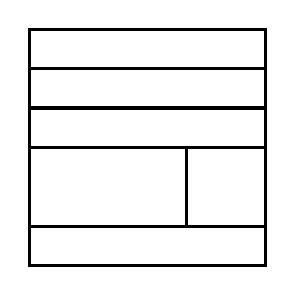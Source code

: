 \begin{tikzpicture}[very thick, scale=.5]
    \draw (0,5) rectangle (6,6);
    \draw (0,4) rectangle (6,5);
    \draw (0,3) rectangle (6,4);
    \draw (0,1) rectangle (4,3);
    \draw (4,1) rectangle (6,3);
    \draw (0,0) rectangle (6,1);
\end{tikzpicture}
